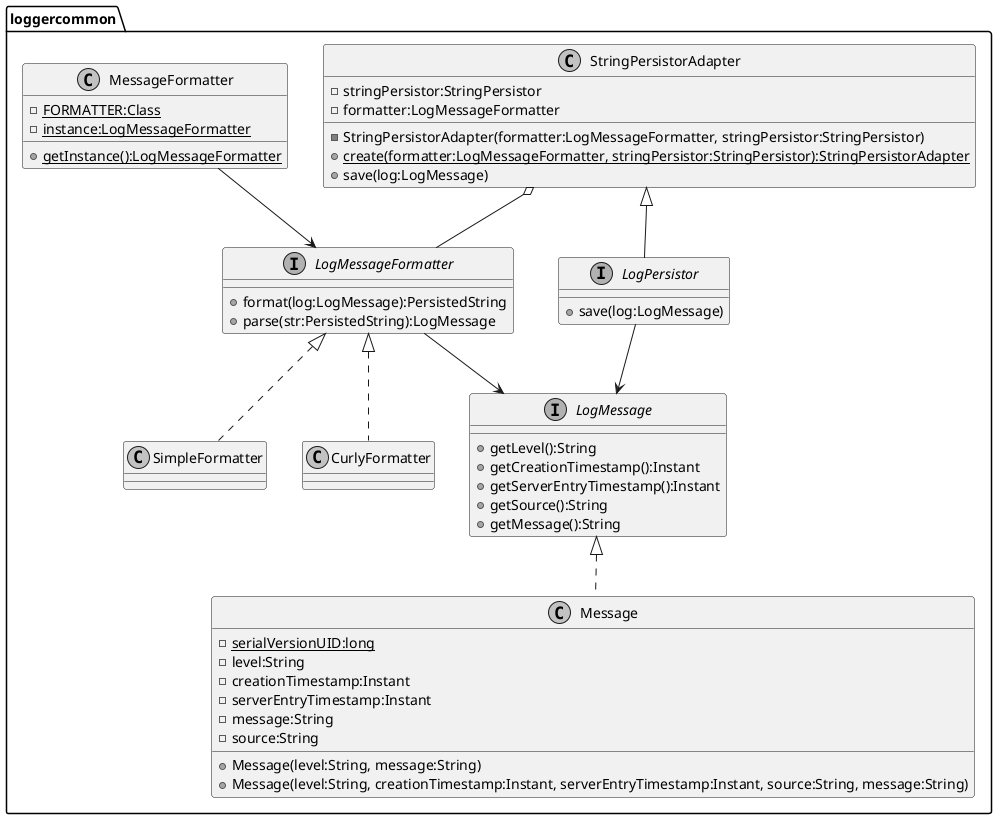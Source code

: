 @startuml

skinparam monochrome true
skinparam defaultFontName Droid Sans

package "loggercommon" {
    interface LogMessage {
        + getLevel():String
        + getCreationTimestamp():Instant
        + getServerEntryTimestamp():Instant
        + getSource():String
        + getMessage():String
    }
    class Message {
        {static} - serialVersionUID:long
        - level:String
        - creationTimestamp:Instant
        - serverEntryTimestamp:Instant
        - message:String
        - source:String
        + Message(level:String, message:String)
        + Message(level:String, creationTimestamp:Instant, serverEntryTimestamp:Instant, source:String, message:String)
    }
    interface LogPersistor {
        + save(log:LogMessage)
    }
    class StringPersistorAdapter {
        - stringPersistor:StringPersistor
        - formatter:LogMessageFormatter
        - StringPersistorAdapter(formatter:LogMessageFormatter, stringPersistor:StringPersistor)
        {static} + create(formatter:LogMessageFormatter, stringPersistor:StringPersistor):StringPersistorAdapter
        + save(log:LogMessage)
    }
    interface LogMessageFormatter {
        + format(log:LogMessage):PersistedString
        + parse(str:PersistedString):LogMessage
    }
    class SimpleFormatter {
    }
    class CurlyFormatter {
    }
    class MessageFormatter {
        {static} - FORMATTER:Class
        {static} - instance:LogMessageFormatter
        {static} + getInstance():LogMessageFormatter
    }
    LogMessage <|.. Message
    LogPersistor --> LogMessage
    StringPersistorAdapter <|-- LogPersistor
    StringPersistorAdapter o-- LogMessageFormatter
    LogMessageFormatter --> LogMessage
    LogMessageFormatter <|.. SimpleFormatter
    LogMessageFormatter <|.. CurlyFormatter
    MessageFormatter --> LogMessageFormatter
}

@enduml
